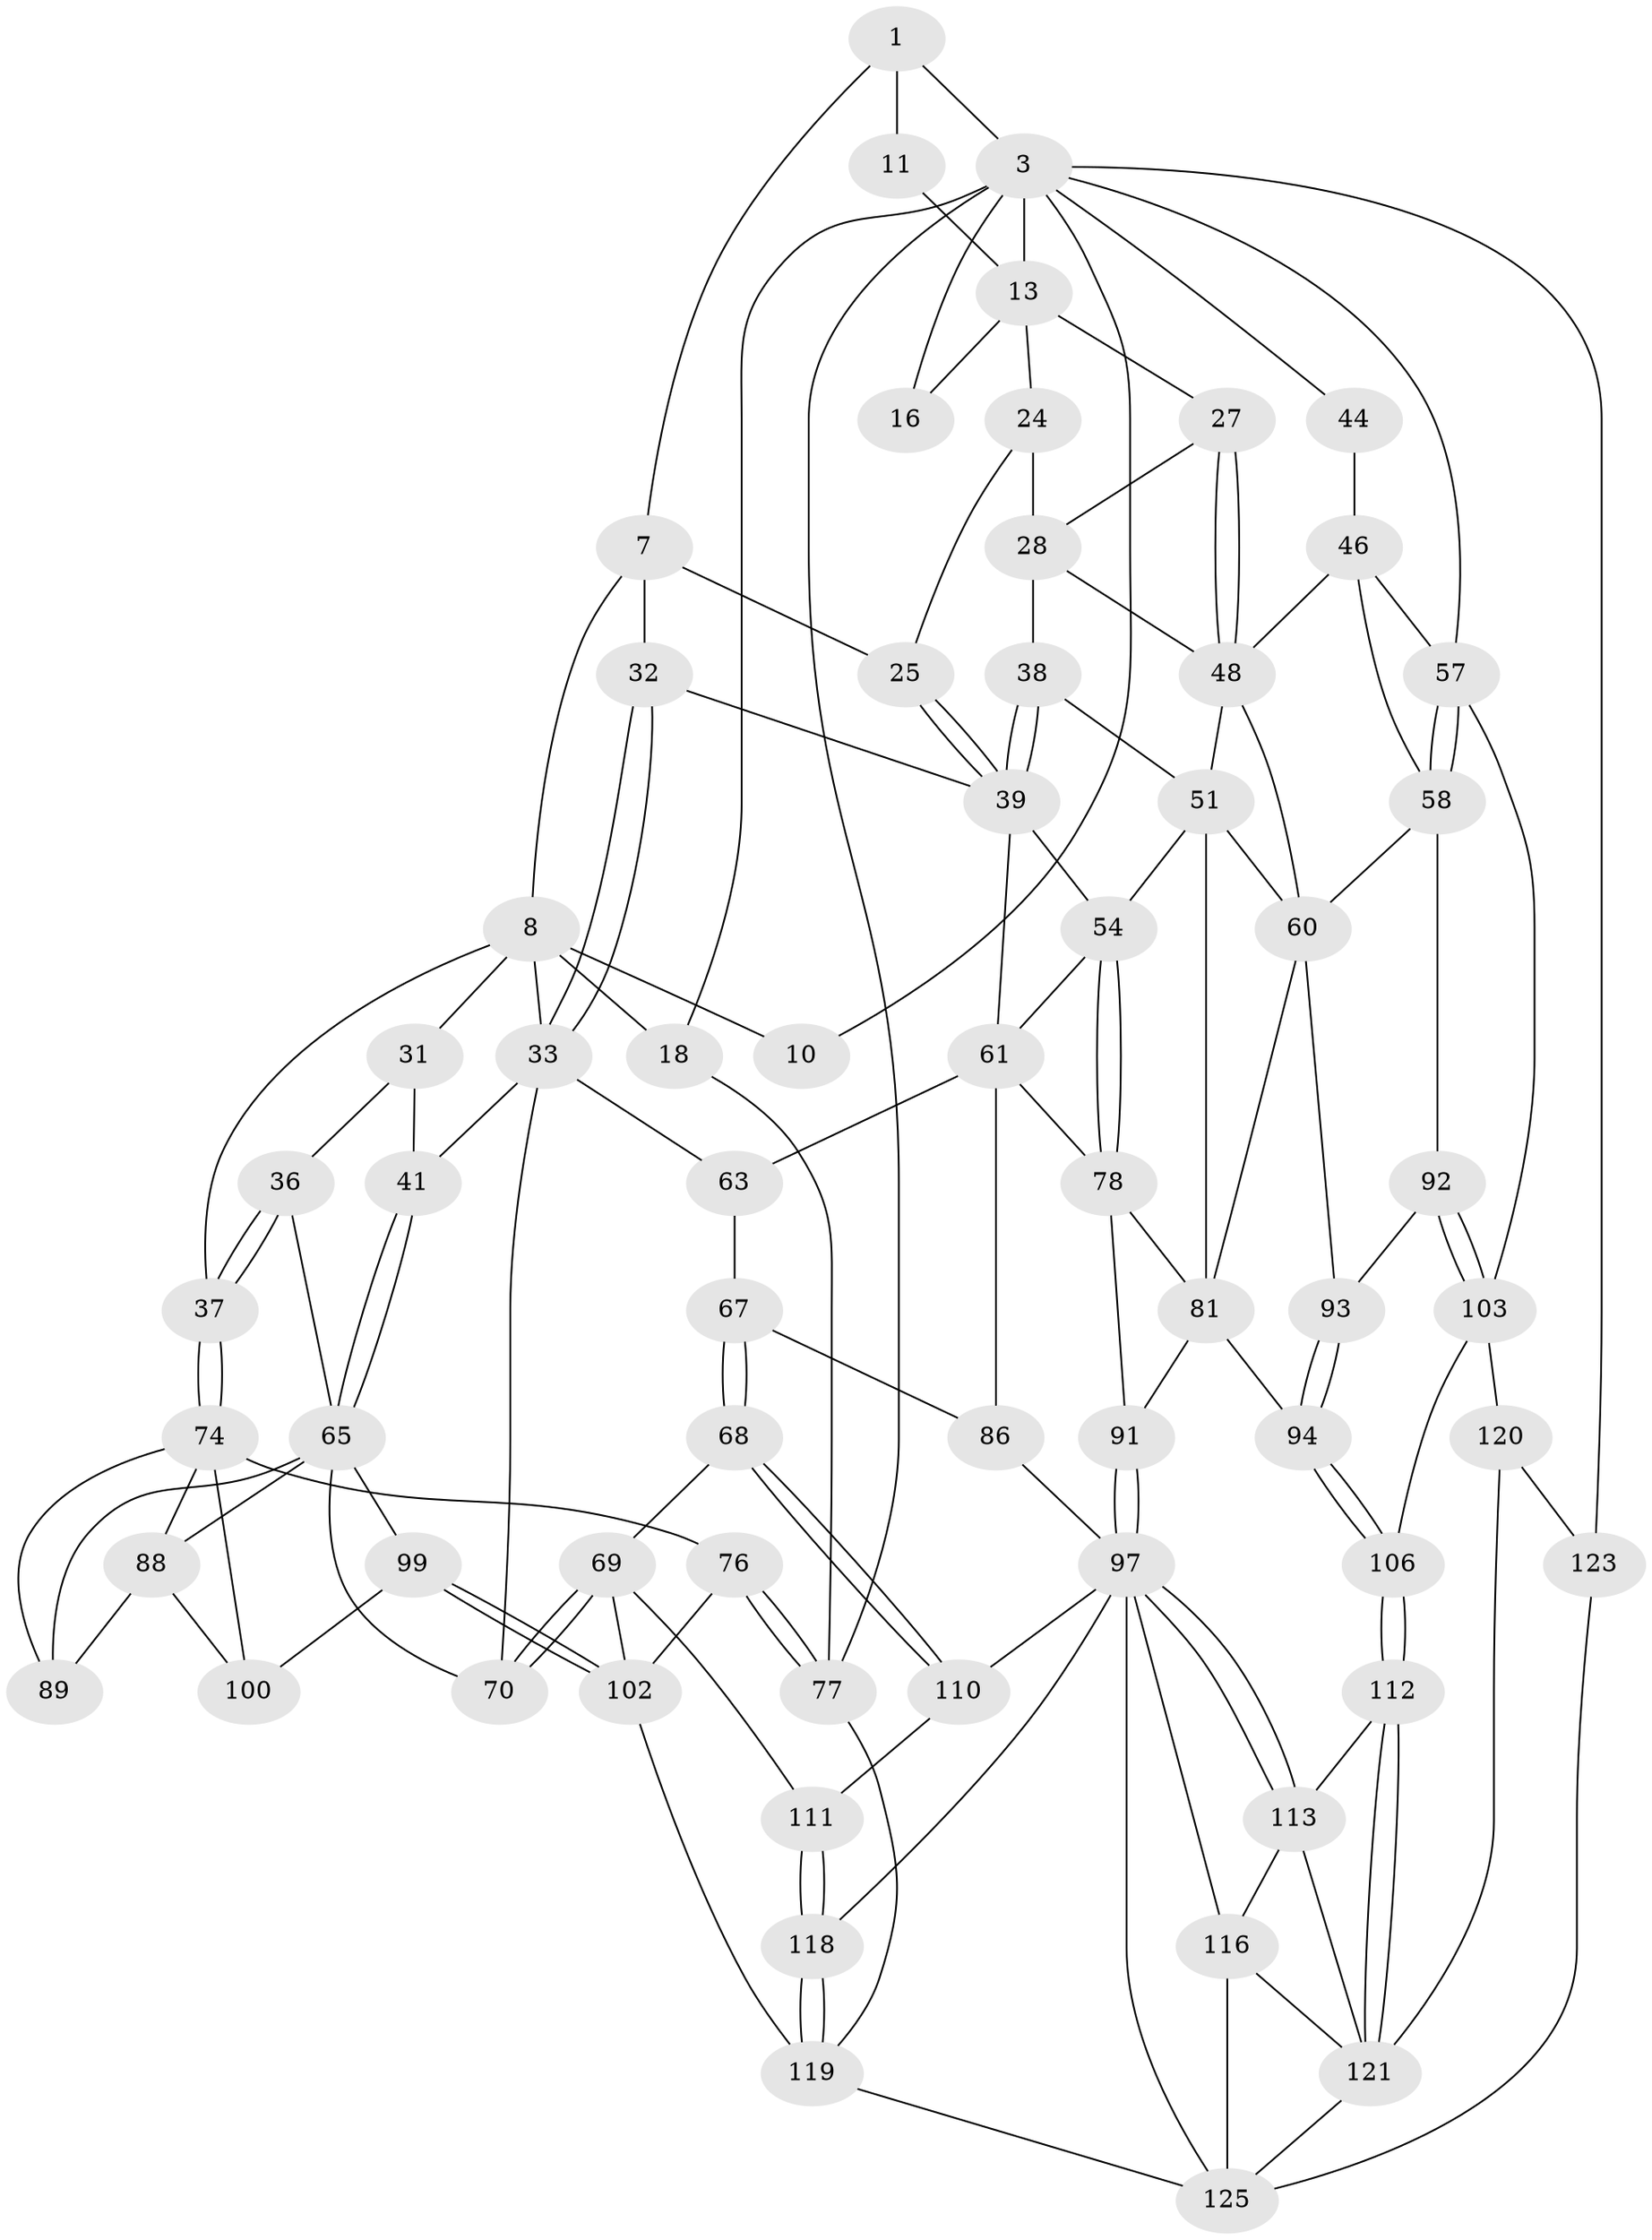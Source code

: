 // original degree distribution, {3: 0.022900763358778626, 4: 0.2366412213740458, 5: 0.5114503816793893, 6: 0.22900763358778625}
// Generated by graph-tools (version 1.1) at 2025/16/03/09/25 04:16:53]
// undirected, 65 vertices, 145 edges
graph export_dot {
graph [start="1"]
  node [color=gray90,style=filled];
  1 [pos="+0.37404268770394355+0",super="+2+6"];
  3 [pos="+0.7840949519184828+0",super="+12+4"];
  7 [pos="+0.3978822665232278+0.2440167686220009",super="+26"];
  8 [pos="+0.2461449543590782+0.20408874754261921",super="+9+30"];
  10 [pos="+0.1813174857119643+0.10463744464356595"];
  11 [pos="+0.498347287088284+0.142119568618156"];
  13 [pos="+0.6628995392081753+0.17063824050550452",super="+14+23"];
  16 [pos="+0.8139695642310356+0.32710874521129996",super="+17"];
  18 [pos="+0+0",super="+19"];
  24 [pos="+0.5950379194707685+0.2440832901882784"];
  25 [pos="+0.46734660713053156+0.28441336805299994"];
  27 [pos="+0.722041721590794+0.38935773408138363"];
  28 [pos="+0.7105970348891778+0.3961440452175338",super="+29"];
  31 [pos="+0.07637900363401587+0.32066197169398947",super="+35"];
  32 [pos="+0.3809045813116831+0.41494946431774316"];
  33 [pos="+0.3043297665267286+0.4426757355849212",super="+34"];
  36 [pos="+0+0.49367498789804204"];
  37 [pos="+0+0.49071728056262465"];
  38 [pos="+0.630097492199636+0.4278520885132752"];
  39 [pos="+0.6124692459447323+0.4237343836780434",super="+42"];
  41 [pos="+0.09304915442447155+0.4552225699940512"];
  44 [pos="+0.8613743523829885+0.35720956418462135",super="+45"];
  46 [pos="+0.9117415187915912+0.457226964886095",super="+47+56"];
  48 [pos="+0.8482499318413854+0.4848396221692449",super="+49"];
  51 [pos="+0.749770092944062+0.5322359642158441",super="+52"];
  54 [pos="+0.5782374227448702+0.5468931703269211",super="+55"];
  57 [pos="+1+0.5775775585453019",super="+84"];
  58 [pos="+0.9599914267508639+0.6023989728360375",super="+59"];
  60 [pos="+0.8515471381401624+0.608531958145194",super="+72"];
  61 [pos="+0.44457756076083255+0.53107600297165",super="+62"];
  63 [pos="+0.40550897656579293+0.5677006839035518",super="+64"];
  65 [pos="+0.03087419004645873+0.5054687382715628",super="+66+71"];
  67 [pos="+0.2837388592986892+0.6715411518814594",super="+85"];
  68 [pos="+0.25836022705916356+0.6772791274777771"];
  69 [pos="+0.20283517920211785+0.6529337513880626",super="+101"];
  70 [pos="+0.1971566240125153+0.6489614458414582"];
  74 [pos="+0+0.694644931160173",super="+75+95"];
  76 [pos="+0+0.9244488604672247"];
  77 [pos="+0+1"];
  78 [pos="+0.5838176982866897+0.6141030722896977",super="+79"];
  81 [pos="+0.6814199447413333+0.5919339825617276",super="+82"];
  86 [pos="+0.4221434802884945+0.7319619202472397"];
  88 [pos="+0.04498998864981603+0.6670716776153611",super="+96"];
  89 [pos="+0.03388865685059988+0.6658474736998702"];
  91 [pos="+0.6097200072099968+0.7370305937428089"];
  92 [pos="+0.8847853381165754+0.7280375337918646"];
  93 [pos="+0.8502694835459464+0.6886019421304901"];
  94 [pos="+0.7566076500067097+0.7575866617116318"];
  97 [pos="+0.6043739115944469+0.7446035210998826",super="+98"];
  99 [pos="+0.06320448109863022+0.7764031915164324"];
  100 [pos="+0.05857255638706473+0.7755250536260221"];
  102 [pos="+0.09564717144333583+0.818331739186302",super="+114"];
  103 [pos="+0.9065888135830283+0.7624016379139883",super="+104"];
  106 [pos="+0.7619363359388582+0.7686312888521328"];
  110 [pos="+0.25526681139070895+0.7277715243512148"];
  111 [pos="+0.15275942980367738+0.8378978822028003"];
  112 [pos="+0.6868167280560626+0.8631475608514995"];
  113 [pos="+0.6146170191981649+0.8260196317700124",super="+115"];
  116 [pos="+0.5182244569517658+0.8866556915462721",super="+117"];
  118 [pos="+0.22487383831947202+0.9331671851065706"];
  119 [pos="+0.18798423056701324+1",super="+131"];
  120 [pos="+0.729628094128959+0.9120223261664607",super="+122"];
  121 [pos="+0.7205129840223715+0.9105243084343828",super="+124"];
  123 [pos="+1+1"];
  125 [pos="+0.4540213609897647+0.9404891714369421",super="+128+126"];
  1 -- 3;
  1 -- 11 [weight=2];
  1 -- 7;
  3 -- 13;
  3 -- 16 [weight=2];
  3 -- 10;
  3 -- 77;
  3 -- 18;
  3 -- 57;
  3 -- 123;
  3 -- 44;
  7 -- 8;
  7 -- 32;
  7 -- 25;
  8 -- 37;
  8 -- 10;
  8 -- 31 [weight=2];
  8 -- 18;
  8 -- 33;
  11 -- 13;
  13 -- 24;
  13 -- 16;
  13 -- 27;
  18 -- 77;
  24 -- 25;
  24 -- 28;
  25 -- 39;
  25 -- 39;
  27 -- 28;
  27 -- 48;
  27 -- 48;
  28 -- 38;
  28 -- 48;
  31 -- 41;
  31 -- 36;
  32 -- 33;
  32 -- 33;
  32 -- 39;
  33 -- 63;
  33 -- 70;
  33 -- 41;
  36 -- 37;
  36 -- 37;
  36 -- 65;
  37 -- 74;
  37 -- 74;
  38 -- 39;
  38 -- 39;
  38 -- 51;
  39 -- 61;
  39 -- 54;
  41 -- 65;
  41 -- 65;
  44 -- 46 [weight=2];
  46 -- 48;
  46 -- 58;
  46 -- 57;
  48 -- 51;
  48 -- 60;
  51 -- 54;
  51 -- 81;
  51 -- 60;
  54 -- 78;
  54 -- 78;
  54 -- 61;
  57 -- 58;
  57 -- 58;
  57 -- 103;
  58 -- 92;
  58 -- 60;
  60 -- 81;
  60 -- 93;
  61 -- 63;
  61 -- 86;
  61 -- 78;
  63 -- 67 [weight=2];
  65 -- 89;
  65 -- 88;
  65 -- 99;
  65 -- 70;
  67 -- 68;
  67 -- 68;
  67 -- 86;
  68 -- 69;
  68 -- 110;
  68 -- 110;
  69 -- 70;
  69 -- 70;
  69 -- 102;
  69 -- 111;
  74 -- 100;
  74 -- 76;
  74 -- 88;
  74 -- 89;
  76 -- 77;
  76 -- 77;
  76 -- 102;
  77 -- 119;
  78 -- 81;
  78 -- 91;
  81 -- 91;
  81 -- 94;
  86 -- 97;
  88 -- 89;
  88 -- 100;
  91 -- 97;
  91 -- 97;
  92 -- 93;
  92 -- 103;
  92 -- 103;
  93 -- 94;
  93 -- 94;
  94 -- 106;
  94 -- 106;
  97 -- 113;
  97 -- 113;
  97 -- 116;
  97 -- 118;
  97 -- 110;
  97 -- 125;
  99 -- 100;
  99 -- 102;
  99 -- 102;
  102 -- 119;
  103 -- 120 [weight=2];
  103 -- 106;
  106 -- 112;
  106 -- 112;
  110 -- 111;
  111 -- 118;
  111 -- 118;
  112 -- 113;
  112 -- 121;
  112 -- 121;
  113 -- 116;
  113 -- 121;
  116 -- 125;
  116 -- 121;
  118 -- 119;
  118 -- 119;
  119 -- 125;
  120 -- 121;
  120 -- 123;
  121 -- 125;
  123 -- 125;
}
